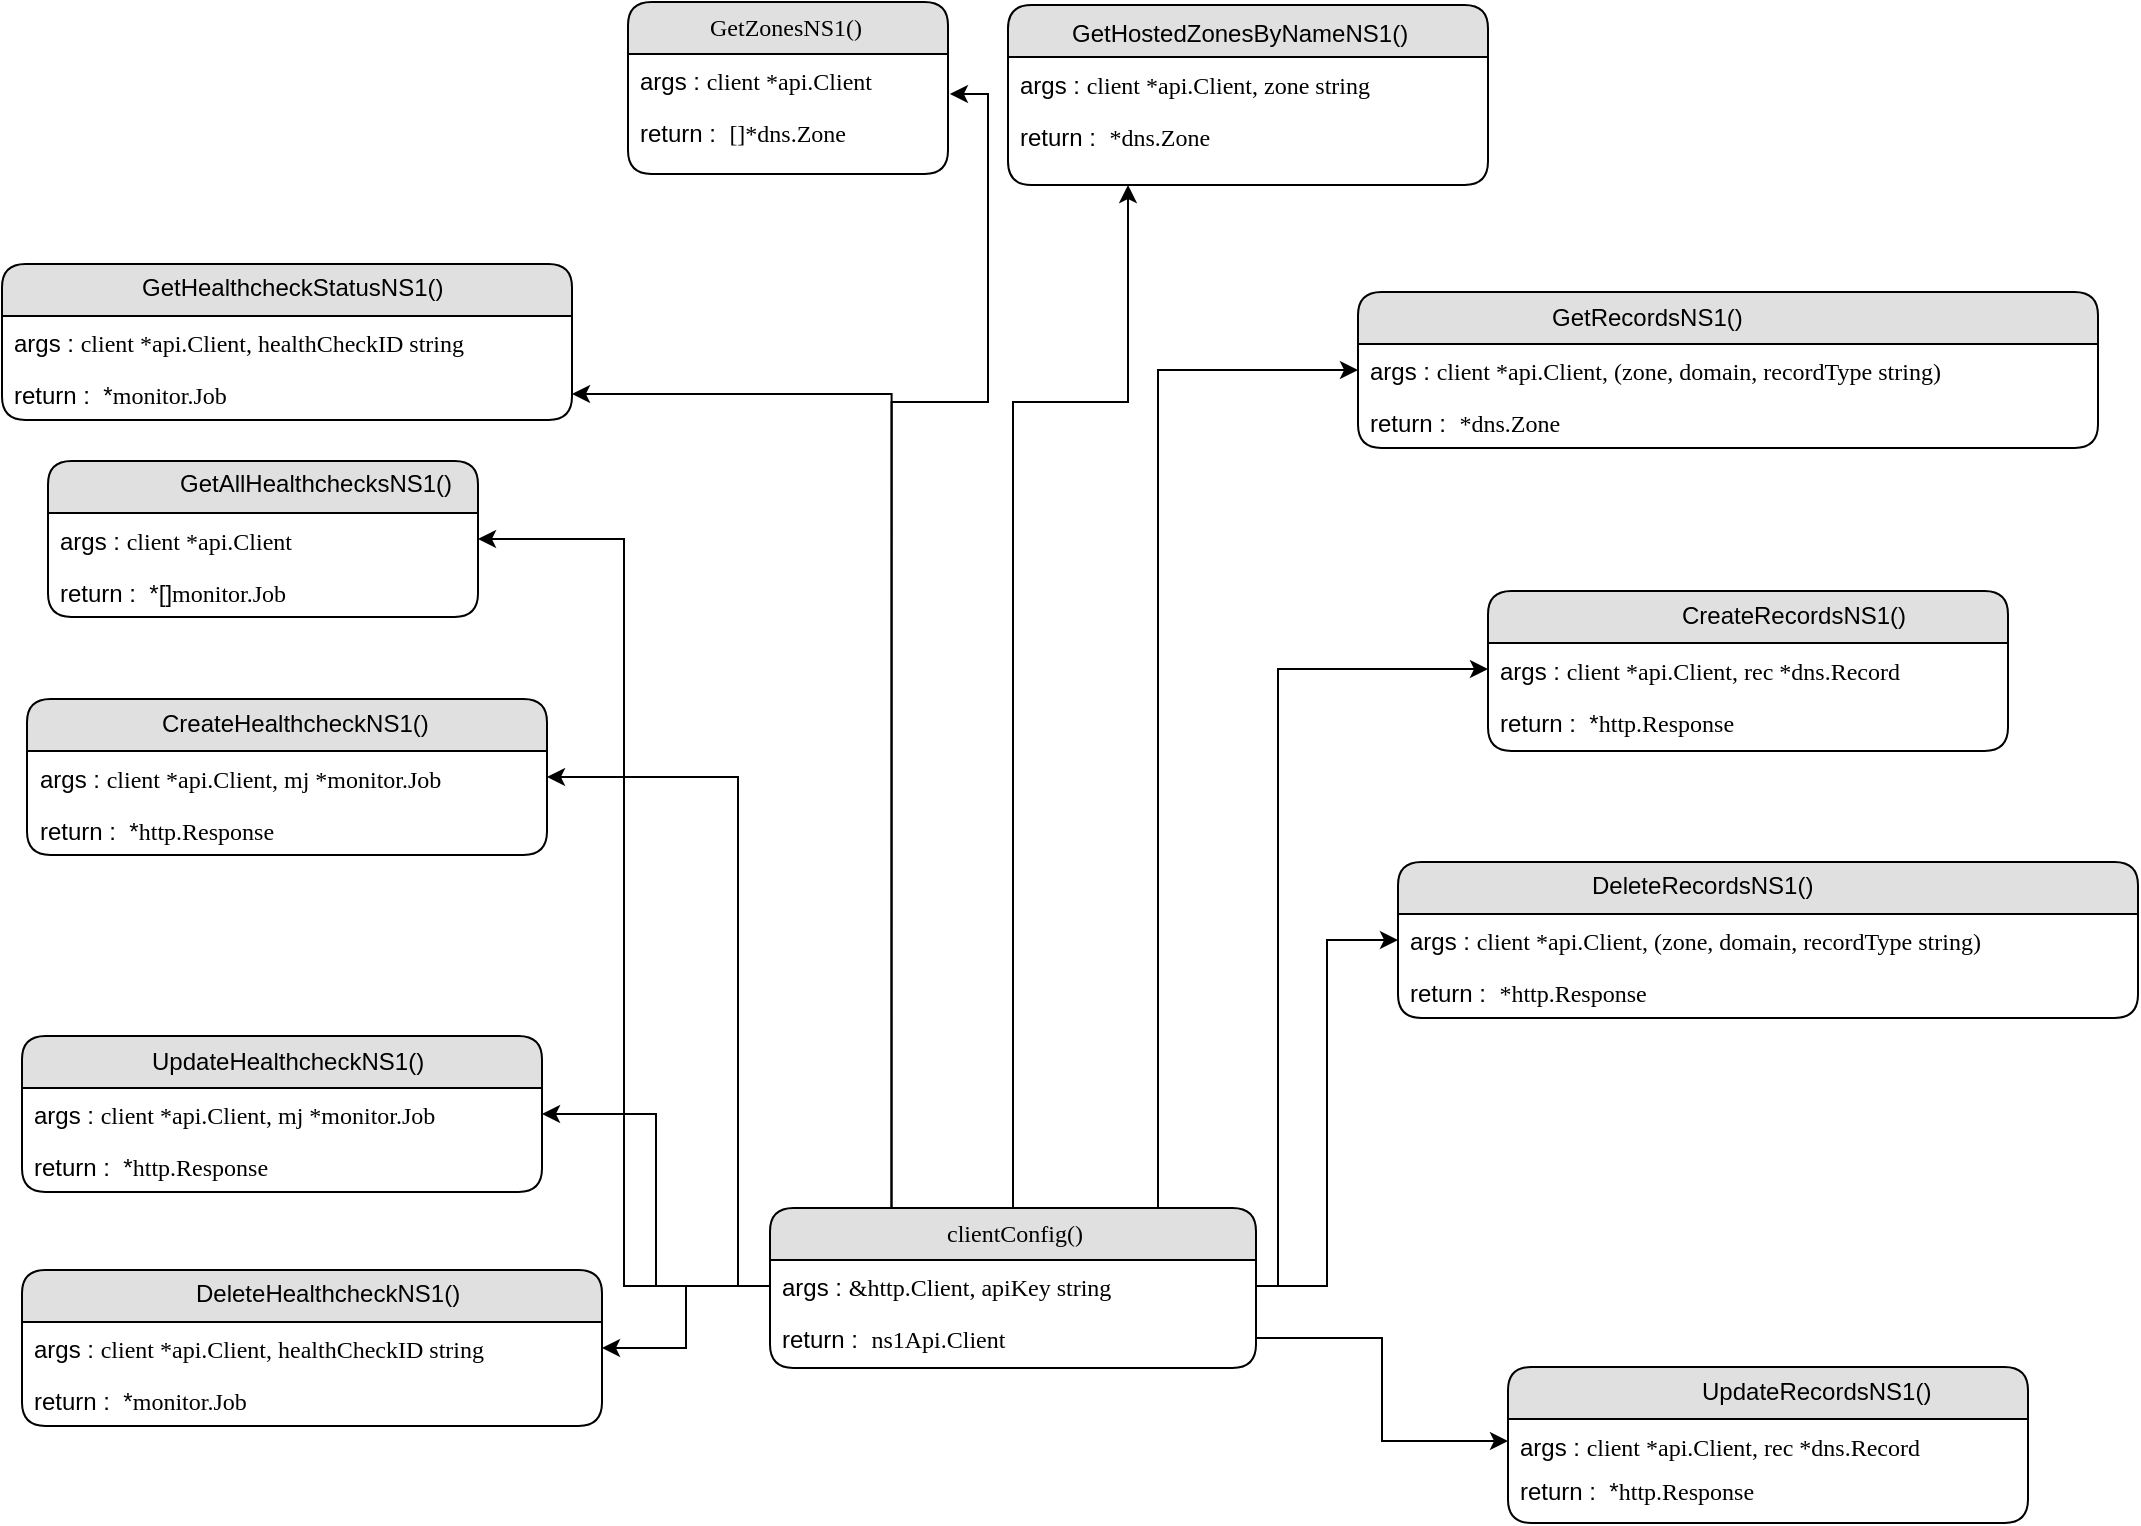 <mxfile version="11.0.7" type="github"><diagram name="Page-1" id="b520641d-4fe3-3701-9064-5fc419738815"><mxGraphModel dx="1392" dy="814" grid="1" gridSize="10" guides="1" tooltips="1" connect="1" arrows="1" fold="1" page="1" pageScale="1" pageWidth="1100" pageHeight="850" background="#ffffff" math="0" shadow="0"><root><mxCell id="0"/><mxCell id="1" parent="0"/><mxCell id="21ea969265ad0168-6" value="GetZonesNS1()&amp;nbsp;" style="swimlane;html=1;fontStyle=0;childLayout=stackLayout;horizontal=1;startSize=26;fillColor=#e0e0e0;horizontalStack=0;resizeParent=1;resizeLast=0;collapsible=1;marginBottom=0;swimlaneFillColor=#ffffff;align=center;rounded=1;shadow=0;comic=0;labelBackgroundColor=none;strokeColor=#000000;strokeWidth=1;fontFamily=Verdana;fontSize=12;fontColor=#000000;" parent="1" vertex="1"><mxGeometry x="325" y="20" width="160" height="86" as="geometry"/></mxCell><mxCell id="21ea969265ad0168-7" value="args :&amp;nbsp;&lt;span style=&quot;font-family: &amp;#34;verdana&amp;#34; ; text-align: center ; white-space: nowrap&quot;&gt;client *api.Client&lt;/span&gt;&lt;br&gt;&amp;nbsp;" style="text;html=1;strokeColor=none;fillColor=none;spacingLeft=4;spacingRight=4;whiteSpace=wrap;overflow=hidden;rotatable=0;points=[[0,0.5],[1,0.5]];portConstraint=eastwest;" parent="21ea969265ad0168-6" vertex="1"><mxGeometry y="26" width="160" height="26" as="geometry"/></mxCell><mxCell id="21ea969265ad0168-8" value="return :&amp;nbsp;&amp;nbsp;&lt;span style=&quot;font-family: &amp;#34;verdana&amp;#34; ; text-align: center ; white-space: nowrap&quot;&gt;[]*dns.Zone&lt;/span&gt;" style="text;html=1;strokeColor=none;fillColor=none;spacingLeft=4;spacingRight=4;whiteSpace=wrap;overflow=hidden;rotatable=0;points=[[0,0.5],[1,0.5]];portConstraint=eastwest;" parent="21ea969265ad0168-6" vertex="1"><mxGeometry y="52" width="160" height="26" as="geometry"/></mxCell><mxCell id="kIcNYLIqCxLIYrypTqYX-57" style="edgeStyle=orthogonalEdgeStyle;rounded=0;orthogonalLoop=1;jettySize=auto;html=1;exitX=0.25;exitY=0;exitDx=0;exitDy=0;entryX=1.006;entryY=0.769;entryDx=0;entryDy=0;entryPerimeter=0;" edge="1" parent="1" source="kIcNYLIqCxLIYrypTqYX-1" target="21ea969265ad0168-7"><mxGeometry relative="1" as="geometry"><mxPoint x="440" y="110" as="targetPoint"/><Array as="points"><mxPoint x="457" y="220"/><mxPoint x="505" y="220"/><mxPoint x="505" y="66"/></Array></mxGeometry></mxCell><mxCell id="kIcNYLIqCxLIYrypTqYX-59" style="edgeStyle=orthogonalEdgeStyle;rounded=0;orthogonalLoop=1;jettySize=auto;html=1;exitX=0.5;exitY=0;exitDx=0;exitDy=0;entryX=0.25;entryY=1;entryDx=0;entryDy=0;" edge="1" parent="1" source="kIcNYLIqCxLIYrypTqYX-1" target="kIcNYLIqCxLIYrypTqYX-4"><mxGeometry relative="1" as="geometry"><Array as="points"><mxPoint x="518" y="220"/><mxPoint x="575" y="220"/></Array></mxGeometry></mxCell><mxCell id="kIcNYLIqCxLIYrypTqYX-60" style="edgeStyle=orthogonalEdgeStyle;rounded=0;orthogonalLoop=1;jettySize=auto;html=1;exitX=0.25;exitY=0;exitDx=0;exitDy=0;entryX=1;entryY=0.5;entryDx=0;entryDy=0;" edge="1" parent="1" source="kIcNYLIqCxLIYrypTqYX-1" target="kIcNYLIqCxLIYrypTqYX-28"><mxGeometry relative="1" as="geometry"/></mxCell><mxCell id="kIcNYLIqCxLIYrypTqYX-61" style="edgeStyle=orthogonalEdgeStyle;rounded=0;orthogonalLoop=1;jettySize=auto;html=1;exitX=0.75;exitY=0;exitDx=0;exitDy=0;entryX=0;entryY=0.5;entryDx=0;entryDy=0;" edge="1" parent="1" source="kIcNYLIqCxLIYrypTqYX-1" target="kIcNYLIqCxLIYrypTqYX-10"><mxGeometry relative="1" as="geometry"><mxPoint x="670" y="270" as="targetPoint"/><Array as="points"><mxPoint x="590" y="623"/><mxPoint x="590" y="204"/></Array></mxGeometry></mxCell><mxCell id="kIcNYLIqCxLIYrypTqYX-1" value="clientConfig()" style="swimlane;html=1;fontStyle=0;childLayout=stackLayout;horizontal=1;startSize=26;fillColor=#e0e0e0;horizontalStack=0;resizeParent=1;resizeLast=0;collapsible=1;marginBottom=0;swimlaneFillColor=#ffffff;align=center;rounded=1;shadow=0;comic=0;labelBackgroundColor=none;strokeColor=#000000;strokeWidth=1;fontFamily=Verdana;fontSize=12;fontColor=#000000;" vertex="1" parent="1"><mxGeometry x="396" y="623" width="243" height="80" as="geometry"/></mxCell><mxCell id="kIcNYLIqCxLIYrypTqYX-2" value="&lt;div style=&quot;text-align: center&quot;&gt;&lt;span&gt;args : &lt;font face=&quot;verdana&quot;&gt;&lt;span style=&quot;white-space: nowrap&quot;&gt;&amp;amp;http.Client, apiKey string&lt;/span&gt;&lt;/font&gt;&lt;/span&gt;&lt;/div&gt;" style="text;html=1;strokeColor=none;fillColor=none;spacingLeft=4;spacingRight=4;whiteSpace=wrap;overflow=hidden;rotatable=0;points=[[0,0.5],[1,0.5]];portConstraint=eastwest;" vertex="1" parent="kIcNYLIqCxLIYrypTqYX-1"><mxGeometry y="26" width="243" height="26" as="geometry"/></mxCell><mxCell id="kIcNYLIqCxLIYrypTqYX-3" value="&lt;div style=&quot;text-align: center&quot;&gt;&lt;span&gt;return :&amp;nbsp; &lt;font face=&quot;verdana&quot;&gt;&lt;span style=&quot;white-space: nowrap&quot;&gt;ns1Api.Client&lt;/span&gt;&lt;/font&gt;&lt;/span&gt;&lt;/div&gt;" style="text;html=1;strokeColor=none;fillColor=none;spacingLeft=4;spacingRight=4;whiteSpace=wrap;overflow=hidden;rotatable=0;points=[[0,0.5],[1,0.5]];portConstraint=eastwest;" vertex="1" parent="kIcNYLIqCxLIYrypTqYX-1"><mxGeometry y="52" width="243" height="26" as="geometry"/></mxCell><mxCell id="kIcNYLIqCxLIYrypTqYX-4" value="" style="swimlane;html=1;fontStyle=0;childLayout=stackLayout;horizontal=1;startSize=26;fillColor=#e0e0e0;horizontalStack=0;resizeParent=1;resizeLast=0;collapsible=1;marginBottom=0;swimlaneFillColor=#ffffff;align=center;rounded=1;shadow=0;comic=0;labelBackgroundColor=none;strokeColor=#000000;strokeWidth=1;fontFamily=Verdana;fontSize=12;fontColor=#000000;" vertex="1" parent="1"><mxGeometry x="515" y="21.5" width="240" height="90" as="geometry"/></mxCell><mxCell id="kIcNYLIqCxLIYrypTqYX-5" value="args :&amp;nbsp;&lt;span style=&quot;font-family: &amp;#34;verdana&amp;#34; ; text-align: center ; white-space: nowrap&quot;&gt;client *api.Client, zone string&lt;/span&gt;&lt;br&gt;&amp;nbsp;" style="text;html=1;strokeColor=none;fillColor=none;spacingLeft=4;spacingRight=4;whiteSpace=wrap;overflow=hidden;rotatable=0;points=[[0,0.5],[1,0.5]];portConstraint=eastwest;" vertex="1" parent="kIcNYLIqCxLIYrypTqYX-4"><mxGeometry y="26" width="240" height="26" as="geometry"/></mxCell><mxCell id="kIcNYLIqCxLIYrypTqYX-6" value="return :&amp;nbsp;&amp;nbsp;&lt;span style=&quot;font-family: &amp;#34;verdana&amp;#34; ; text-align: center ; white-space: nowrap&quot;&gt;*dns.Zone&lt;/span&gt;" style="text;html=1;strokeColor=none;fillColor=none;spacingLeft=4;spacingRight=4;whiteSpace=wrap;overflow=hidden;rotatable=0;points=[[0,0.5],[1,0.5]];portConstraint=eastwest;" vertex="1" parent="kIcNYLIqCxLIYrypTqYX-4"><mxGeometry y="52" width="240" height="26" as="geometry"/></mxCell><mxCell id="kIcNYLIqCxLIYrypTqYX-7" value="GetHostedZonesByNameNS1()" style="text;html=1;" vertex="1" parent="1"><mxGeometry x="545" y="21.5" width="190" height="30" as="geometry"/></mxCell><mxCell id="kIcNYLIqCxLIYrypTqYX-9" value="" style="swimlane;html=1;fontStyle=0;childLayout=stackLayout;horizontal=1;startSize=26;fillColor=#e0e0e0;horizontalStack=0;resizeParent=1;resizeLast=0;collapsible=1;marginBottom=0;swimlaneFillColor=#ffffff;align=center;rounded=1;shadow=0;comic=0;labelBackgroundColor=none;strokeColor=#000000;strokeWidth=1;fontFamily=Verdana;fontSize=12;fontColor=#000000;" vertex="1" parent="1"><mxGeometry x="690" y="165" width="370" height="78" as="geometry"/></mxCell><mxCell id="kIcNYLIqCxLIYrypTqYX-10" value="args :&amp;nbsp;&lt;span style=&quot;font-family: &amp;#34;verdana&amp;#34; ; text-align: center ; white-space: nowrap&quot;&gt;client *api.Client, (zone, domain, recordType string)&lt;/span&gt;&lt;br&gt;&amp;nbsp;" style="text;html=1;strokeColor=none;fillColor=none;spacingLeft=4;spacingRight=4;whiteSpace=wrap;overflow=hidden;rotatable=0;points=[[0,0.5],[1,0.5]];portConstraint=eastwest;" vertex="1" parent="kIcNYLIqCxLIYrypTqYX-9"><mxGeometry y="26" width="370" height="26" as="geometry"/></mxCell><mxCell id="kIcNYLIqCxLIYrypTqYX-11" value="return :&amp;nbsp;&amp;nbsp;&lt;span style=&quot;font-family: &amp;#34;verdana&amp;#34; ; text-align: center ; white-space: nowrap&quot;&gt;*dns.Zone&lt;/span&gt;" style="text;html=1;strokeColor=none;fillColor=none;spacingLeft=4;spacingRight=4;whiteSpace=wrap;overflow=hidden;rotatable=0;points=[[0,0.5],[1,0.5]];portConstraint=eastwest;" vertex="1" parent="kIcNYLIqCxLIYrypTqYX-9"><mxGeometry y="52" width="370" height="26" as="geometry"/></mxCell><mxCell id="kIcNYLIqCxLIYrypTqYX-13" value="GetRecordsNS1()" style="text;html=1;" vertex="1" parent="1"><mxGeometry x="785" y="163.5" width="110" height="30" as="geometry"/></mxCell><mxCell id="kIcNYLIqCxLIYrypTqYX-14" value="" style="swimlane;html=1;fontStyle=0;childLayout=stackLayout;horizontal=1;startSize=26;fillColor=#e0e0e0;horizontalStack=0;resizeParent=1;resizeLast=0;collapsible=1;marginBottom=0;swimlaneFillColor=#ffffff;align=center;rounded=1;shadow=0;comic=0;labelBackgroundColor=none;strokeColor=#000000;strokeWidth=1;fontFamily=Verdana;fontSize=12;fontColor=#000000;" vertex="1" parent="1"><mxGeometry x="755" y="314.5" width="260" height="80" as="geometry"/></mxCell><mxCell id="kIcNYLIqCxLIYrypTqYX-15" value="args :&amp;nbsp;&lt;span style=&quot;font-family: &amp;#34;verdana&amp;#34; ; text-align: center ; white-space: nowrap&quot;&gt;client *api.Client, rec *dns.Record&lt;/span&gt;&lt;br&gt;&amp;nbsp;" style="text;html=1;strokeColor=none;fillColor=none;spacingLeft=4;spacingRight=4;whiteSpace=wrap;overflow=hidden;rotatable=0;points=[[0,0.5],[1,0.5]];portConstraint=eastwest;" vertex="1" parent="kIcNYLIqCxLIYrypTqYX-14"><mxGeometry y="26" width="260" height="26" as="geometry"/></mxCell><mxCell id="kIcNYLIqCxLIYrypTqYX-16" value="&lt;div style=&quot;text-align: center&quot;&gt;&lt;span&gt;return :&amp;nbsp; *&lt;font face=&quot;verdana&quot;&gt;&lt;span style=&quot;white-space: nowrap&quot;&gt;http.Response&lt;/span&gt;&lt;/font&gt;&lt;/span&gt;&lt;/div&gt;" style="text;html=1;strokeColor=none;fillColor=none;spacingLeft=4;spacingRight=4;whiteSpace=wrap;overflow=hidden;rotatable=0;points=[[0,0.5],[1,0.5]];portConstraint=eastwest;" vertex="1" parent="kIcNYLIqCxLIYrypTqYX-14"><mxGeometry y="52" width="260" height="28" as="geometry"/></mxCell><mxCell id="kIcNYLIqCxLIYrypTqYX-17" value="CreateRecordsNS1()" style="text;html=1;" vertex="1" parent="1"><mxGeometry x="850" y="313" width="110" height="30" as="geometry"/></mxCell><mxCell id="kIcNYLIqCxLIYrypTqYX-18" value="" style="swimlane;html=1;fontStyle=0;childLayout=stackLayout;horizontal=1;startSize=26;fillColor=#e0e0e0;horizontalStack=0;resizeParent=1;resizeLast=0;collapsible=1;marginBottom=0;swimlaneFillColor=#ffffff;align=center;rounded=1;shadow=0;comic=0;labelBackgroundColor=none;strokeColor=#000000;strokeWidth=1;fontFamily=Verdana;fontSize=12;fontColor=#000000;" vertex="1" parent="1"><mxGeometry x="710" y="450" width="370" height="78" as="geometry"/></mxCell><mxCell id="kIcNYLIqCxLIYrypTqYX-19" value="args :&amp;nbsp;&lt;span style=&quot;font-family: &amp;#34;verdana&amp;#34; ; text-align: center ; white-space: nowrap&quot;&gt;client *api.Client, (zone, domain, recordType string)&lt;/span&gt;&lt;br&gt;&amp;nbsp;" style="text;html=1;strokeColor=none;fillColor=none;spacingLeft=4;spacingRight=4;whiteSpace=wrap;overflow=hidden;rotatable=0;points=[[0,0.5],[1,0.5]];portConstraint=eastwest;" vertex="1" parent="kIcNYLIqCxLIYrypTqYX-18"><mxGeometry y="26" width="370" height="26" as="geometry"/></mxCell><mxCell id="kIcNYLIqCxLIYrypTqYX-20" value="return :&amp;nbsp;&amp;nbsp;&lt;span style=&quot;font-family: &amp;#34;verdana&amp;#34; ; text-align: center ; white-space: nowrap&quot;&gt;*http.Response&lt;/span&gt;" style="text;html=1;strokeColor=none;fillColor=none;spacingLeft=4;spacingRight=4;whiteSpace=wrap;overflow=hidden;rotatable=0;points=[[0,0.5],[1,0.5]];portConstraint=eastwest;" vertex="1" parent="kIcNYLIqCxLIYrypTqYX-18"><mxGeometry y="52" width="370" height="26" as="geometry"/></mxCell><mxCell id="kIcNYLIqCxLIYrypTqYX-21" value="DeleteRecordsNS1()" style="text;html=1;" vertex="1" parent="1"><mxGeometry x="805" y="448" width="110" height="30" as="geometry"/></mxCell><mxCell id="kIcNYLIqCxLIYrypTqYX-22" value="" style="swimlane;html=1;fontStyle=0;childLayout=stackLayout;horizontal=1;startSize=26;fillColor=#e0e0e0;horizontalStack=0;resizeParent=1;resizeLast=0;collapsible=1;marginBottom=0;swimlaneFillColor=#ffffff;align=center;rounded=1;shadow=0;comic=0;labelBackgroundColor=none;strokeColor=#000000;strokeWidth=1;fontFamily=Verdana;fontSize=12;fontColor=#000000;" vertex="1" parent="1"><mxGeometry x="765" y="702.5" width="260" height="78" as="geometry"/></mxCell><mxCell id="kIcNYLIqCxLIYrypTqYX-23" value="args :&amp;nbsp;&lt;span style=&quot;font-family: &amp;#34;verdana&amp;#34; ; text-align: center ; white-space: nowrap&quot;&gt;client *api.Client, rec *dns.Record&lt;/span&gt;&lt;br&gt;&amp;nbsp;" style="text;html=1;strokeColor=none;fillColor=none;spacingLeft=4;spacingRight=4;whiteSpace=wrap;overflow=hidden;rotatable=0;points=[[0,0.5],[1,0.5]];portConstraint=eastwest;" vertex="1" parent="kIcNYLIqCxLIYrypTqYX-22"><mxGeometry y="26" width="260" height="22" as="geometry"/></mxCell><mxCell id="kIcNYLIqCxLIYrypTqYX-24" value="&lt;div style=&quot;text-align: center&quot;&gt;&lt;span&gt;return :&amp;nbsp; *&lt;font face=&quot;verdana&quot;&gt;&lt;span style=&quot;white-space: nowrap&quot;&gt;http.Response&lt;/span&gt;&lt;/font&gt;&lt;/span&gt;&lt;/div&gt;" style="text;html=1;strokeColor=none;fillColor=none;spacingLeft=4;spacingRight=4;whiteSpace=wrap;overflow=hidden;rotatable=0;points=[[0,0.5],[1,0.5]];portConstraint=eastwest;" vertex="1" parent="kIcNYLIqCxLIYrypTqYX-22"><mxGeometry y="48" width="260" height="26" as="geometry"/></mxCell><mxCell id="kIcNYLIqCxLIYrypTqYX-25" value="UpdateRecordsNS1()" style="text;html=1;" vertex="1" parent="1"><mxGeometry x="860" y="701" width="110" height="30" as="geometry"/></mxCell><mxCell id="kIcNYLIqCxLIYrypTqYX-26" value="" style="swimlane;html=1;fontStyle=0;childLayout=stackLayout;horizontal=1;startSize=26;fillColor=#e0e0e0;horizontalStack=0;resizeParent=1;resizeLast=0;collapsible=1;marginBottom=0;swimlaneFillColor=#ffffff;align=center;rounded=1;shadow=0;comic=0;labelBackgroundColor=none;strokeColor=#000000;strokeWidth=1;fontFamily=Verdana;fontSize=12;fontColor=#000000;" vertex="1" parent="1"><mxGeometry x="12" y="151" width="285" height="78" as="geometry"/></mxCell><mxCell id="kIcNYLIqCxLIYrypTqYX-27" value="args :&amp;nbsp;&lt;span style=&quot;font-family: &amp;#34;verdana&amp;#34; ; text-align: center ; white-space: nowrap&quot;&gt;client *api.Client, healthCheckID string&lt;/span&gt;" style="text;html=1;strokeColor=none;fillColor=none;spacingLeft=4;spacingRight=4;whiteSpace=wrap;overflow=hidden;rotatable=0;points=[[0,0.5],[1,0.5]];portConstraint=eastwest;" vertex="1" parent="kIcNYLIqCxLIYrypTqYX-26"><mxGeometry y="26" width="285" height="26" as="geometry"/></mxCell><mxCell id="kIcNYLIqCxLIYrypTqYX-28" value="&lt;div style=&quot;text-align: center&quot;&gt;return :&amp;nbsp; *&lt;font face=&quot;verdana&quot;&gt;&lt;span style=&quot;white-space: nowrap&quot;&gt;monitor.Job&lt;/span&gt;&lt;/font&gt;&lt;/div&gt;" style="text;html=1;strokeColor=none;fillColor=none;spacingLeft=4;spacingRight=4;whiteSpace=wrap;overflow=hidden;rotatable=0;points=[[0,0.5],[1,0.5]];portConstraint=eastwest;" vertex="1" parent="kIcNYLIqCxLIYrypTqYX-26"><mxGeometry y="52" width="285" height="26" as="geometry"/></mxCell><mxCell id="kIcNYLIqCxLIYrypTqYX-29" value="GetHealthcheckStatusNS1()" style="text;html=1;" vertex="1" parent="1"><mxGeometry x="80" y="148.5" width="110" height="30" as="geometry"/></mxCell><mxCell id="kIcNYLIqCxLIYrypTqYX-30" value="" style="swimlane;html=1;fontStyle=0;childLayout=stackLayout;horizontal=1;startSize=26;fillColor=#e0e0e0;horizontalStack=0;resizeParent=1;resizeLast=0;collapsible=1;marginBottom=0;swimlaneFillColor=#ffffff;align=center;rounded=1;shadow=0;comic=0;labelBackgroundColor=none;strokeColor=#000000;strokeWidth=1;fontFamily=Verdana;fontSize=12;fontColor=#000000;" vertex="1" parent="1"><mxGeometry x="35" y="249.5" width="215" height="78" as="geometry"/></mxCell><mxCell id="kIcNYLIqCxLIYrypTqYX-31" value="args :&amp;nbsp;&lt;span style=&quot;font-family: &amp;#34;verdana&amp;#34; ; text-align: center ; white-space: nowrap&quot;&gt;client *api.Client&lt;/span&gt;" style="text;html=1;strokeColor=none;fillColor=none;spacingLeft=4;spacingRight=4;whiteSpace=wrap;overflow=hidden;rotatable=0;points=[[0,0.5],[1,0.5]];portConstraint=eastwest;" vertex="1" parent="kIcNYLIqCxLIYrypTqYX-30"><mxGeometry y="26" width="215" height="26" as="geometry"/></mxCell><mxCell id="kIcNYLIqCxLIYrypTqYX-32" value="&lt;div style=&quot;text-align: center&quot;&gt;return :&amp;nbsp; *[]&lt;font face=&quot;verdana&quot;&gt;&lt;span style=&quot;white-space: nowrap&quot;&gt;monitor.Job&lt;/span&gt;&lt;/font&gt;&lt;/div&gt;" style="text;html=1;strokeColor=none;fillColor=none;spacingLeft=4;spacingRight=4;whiteSpace=wrap;overflow=hidden;rotatable=0;points=[[0,0.5],[1,0.5]];portConstraint=eastwest;" vertex="1" parent="kIcNYLIqCxLIYrypTqYX-30"><mxGeometry y="52" width="215" height="26" as="geometry"/></mxCell><mxCell id="kIcNYLIqCxLIYrypTqYX-33" value="GetAllHealthchecksNS1()" style="text;html=1;" vertex="1" parent="1"><mxGeometry x="99" y="247" width="110" height="30" as="geometry"/></mxCell><mxCell id="kIcNYLIqCxLIYrypTqYX-34" value="" style="swimlane;html=1;fontStyle=0;childLayout=stackLayout;horizontal=1;startSize=26;fillColor=#e0e0e0;horizontalStack=0;resizeParent=1;resizeLast=0;collapsible=1;marginBottom=0;swimlaneFillColor=#ffffff;align=center;rounded=1;shadow=0;comic=0;labelBackgroundColor=none;strokeColor=#000000;strokeWidth=1;fontFamily=Verdana;fontSize=12;fontColor=#000000;" vertex="1" parent="1"><mxGeometry x="24.5" y="368.5" width="260" height="78" as="geometry"/></mxCell><mxCell id="kIcNYLIqCxLIYrypTqYX-35" value="args :&amp;nbsp;&lt;span style=&quot;font-family: &amp;#34;verdana&amp;#34; ; text-align: center ; white-space: nowrap&quot;&gt;client *api.Client, mj *monitor.Job&lt;/span&gt;&lt;br&gt;&amp;nbsp;" style="text;html=1;strokeColor=none;fillColor=none;spacingLeft=4;spacingRight=4;whiteSpace=wrap;overflow=hidden;rotatable=0;points=[[0,0.5],[1,0.5]];portConstraint=eastwest;" vertex="1" parent="kIcNYLIqCxLIYrypTqYX-34"><mxGeometry y="26" width="260" height="26" as="geometry"/></mxCell><mxCell id="kIcNYLIqCxLIYrypTqYX-36" value="&lt;div style=&quot;text-align: center&quot;&gt;&lt;span&gt;return :&amp;nbsp; *&lt;font face=&quot;verdana&quot;&gt;&lt;span style=&quot;white-space: nowrap&quot;&gt;http.Response&lt;/span&gt;&lt;/font&gt;&lt;/span&gt;&lt;/div&gt;" style="text;html=1;strokeColor=none;fillColor=none;spacingLeft=4;spacingRight=4;whiteSpace=wrap;overflow=hidden;rotatable=0;points=[[0,0.5],[1,0.5]];portConstraint=eastwest;" vertex="1" parent="kIcNYLIqCxLIYrypTqYX-34"><mxGeometry y="52" width="260" height="26" as="geometry"/></mxCell><mxCell id="kIcNYLIqCxLIYrypTqYX-37" value="CreateHealthcheckNS1()" style="text;html=1;" vertex="1" parent="1"><mxGeometry x="89.5" y="367" width="110" height="30" as="geometry"/></mxCell><mxCell id="kIcNYLIqCxLIYrypTqYX-38" value="" style="swimlane;html=1;fontStyle=0;childLayout=stackLayout;horizontal=1;startSize=26;fillColor=#e0e0e0;horizontalStack=0;resizeParent=1;resizeLast=0;collapsible=1;marginBottom=0;swimlaneFillColor=#ffffff;align=center;rounded=1;shadow=0;comic=0;labelBackgroundColor=none;strokeColor=#000000;strokeWidth=1;fontFamily=Verdana;fontSize=12;fontColor=#000000;" vertex="1" parent="1"><mxGeometry x="22" y="537" width="260" height="78" as="geometry"/></mxCell><mxCell id="kIcNYLIqCxLIYrypTqYX-39" value="args :&amp;nbsp;&lt;span style=&quot;font-family: &amp;#34;verdana&amp;#34; ; text-align: center ; white-space: nowrap&quot;&gt;client *api.Client, mj *monitor.Job&lt;/span&gt;&lt;br&gt;&amp;nbsp;" style="text;html=1;strokeColor=none;fillColor=none;spacingLeft=4;spacingRight=4;whiteSpace=wrap;overflow=hidden;rotatable=0;points=[[0,0.5],[1,0.5]];portConstraint=eastwest;" vertex="1" parent="kIcNYLIqCxLIYrypTqYX-38"><mxGeometry y="26" width="260" height="26" as="geometry"/></mxCell><mxCell id="kIcNYLIqCxLIYrypTqYX-40" value="&lt;div style=&quot;text-align: center&quot;&gt;&lt;span&gt;return :&amp;nbsp; *&lt;font face=&quot;verdana&quot;&gt;&lt;span style=&quot;white-space: nowrap&quot;&gt;http.Response&lt;/span&gt;&lt;/font&gt;&lt;/span&gt;&lt;/div&gt;" style="text;html=1;strokeColor=none;fillColor=none;spacingLeft=4;spacingRight=4;whiteSpace=wrap;overflow=hidden;rotatable=0;points=[[0,0.5],[1,0.5]];portConstraint=eastwest;" vertex="1" parent="kIcNYLIqCxLIYrypTqYX-38"><mxGeometry y="52" width="260" height="26" as="geometry"/></mxCell><mxCell id="kIcNYLIqCxLIYrypTqYX-41" value="UpdateHealthcheckNS1()" style="text;html=1;" vertex="1" parent="1"><mxGeometry x="84.5" y="535.5" width="110" height="30" as="geometry"/></mxCell><mxCell id="kIcNYLIqCxLIYrypTqYX-42" value="" style="swimlane;html=1;fontStyle=0;childLayout=stackLayout;horizontal=1;startSize=26;fillColor=#e0e0e0;horizontalStack=0;resizeParent=1;resizeLast=0;collapsible=1;marginBottom=0;swimlaneFillColor=#ffffff;align=center;rounded=1;shadow=0;comic=0;labelBackgroundColor=none;strokeColor=#000000;strokeWidth=1;fontFamily=Verdana;fontSize=12;fontColor=#000000;" vertex="1" parent="1"><mxGeometry x="22" y="654" width="290" height="78" as="geometry"/></mxCell><mxCell id="kIcNYLIqCxLIYrypTqYX-43" value="args :&amp;nbsp;&lt;span style=&quot;font-family: &amp;#34;verdana&amp;#34; ; text-align: center ; white-space: nowrap&quot;&gt;client *api.Client, healthCheckID string&lt;/span&gt;" style="text;html=1;strokeColor=none;fillColor=none;spacingLeft=4;spacingRight=4;whiteSpace=wrap;overflow=hidden;rotatable=0;points=[[0,0.5],[1,0.5]];portConstraint=eastwest;" vertex="1" parent="kIcNYLIqCxLIYrypTqYX-42"><mxGeometry y="26" width="290" height="26" as="geometry"/></mxCell><mxCell id="kIcNYLIqCxLIYrypTqYX-44" value="&lt;div style=&quot;text-align: center&quot;&gt;return :&amp;nbsp; *&lt;font face=&quot;verdana&quot;&gt;&lt;span style=&quot;white-space: nowrap&quot;&gt;monitor.Job&lt;/span&gt;&lt;/font&gt;&lt;/div&gt;" style="text;html=1;strokeColor=none;fillColor=none;spacingLeft=4;spacingRight=4;whiteSpace=wrap;overflow=hidden;rotatable=0;points=[[0,0.5],[1,0.5]];portConstraint=eastwest;" vertex="1" parent="kIcNYLIqCxLIYrypTqYX-42"><mxGeometry y="52" width="290" height="26" as="geometry"/></mxCell><mxCell id="kIcNYLIqCxLIYrypTqYX-45" value="DeleteHealthcheckNS1()" style="text;html=1;" vertex="1" parent="1"><mxGeometry x="107" y="652" width="110" height="30" as="geometry"/></mxCell><mxCell id="kIcNYLIqCxLIYrypTqYX-62" style="edgeStyle=orthogonalEdgeStyle;rounded=0;orthogonalLoop=1;jettySize=auto;html=1;exitX=1;exitY=0.5;exitDx=0;exitDy=0;entryX=0;entryY=0.5;entryDx=0;entryDy=0;" edge="1" parent="1" source="kIcNYLIqCxLIYrypTqYX-2" target="kIcNYLIqCxLIYrypTqYX-15"><mxGeometry relative="1" as="geometry"><Array as="points"><mxPoint x="650" y="662"/><mxPoint x="650" y="354"/></Array></mxGeometry></mxCell><mxCell id="kIcNYLIqCxLIYrypTqYX-63" style="edgeStyle=orthogonalEdgeStyle;rounded=0;orthogonalLoop=1;jettySize=auto;html=1;exitX=1;exitY=0.5;exitDx=0;exitDy=0;entryX=0;entryY=0.5;entryDx=0;entryDy=0;" edge="1" parent="1" source="kIcNYLIqCxLIYrypTqYX-2" target="kIcNYLIqCxLIYrypTqYX-19"><mxGeometry relative="1" as="geometry"/></mxCell><mxCell id="kIcNYLIqCxLIYrypTqYX-65" style="edgeStyle=orthogonalEdgeStyle;rounded=0;orthogonalLoop=1;jettySize=auto;html=1;exitX=1;exitY=0.5;exitDx=0;exitDy=0;entryX=0;entryY=0.5;entryDx=0;entryDy=0;" edge="1" parent="1" source="kIcNYLIqCxLIYrypTqYX-3" target="kIcNYLIqCxLIYrypTqYX-23"><mxGeometry relative="1" as="geometry"/></mxCell><mxCell id="kIcNYLIqCxLIYrypTqYX-66" style="edgeStyle=orthogonalEdgeStyle;rounded=0;orthogonalLoop=1;jettySize=auto;html=1;exitX=0;exitY=0.5;exitDx=0;exitDy=0;entryX=1;entryY=0.5;entryDx=0;entryDy=0;" edge="1" parent="1" source="kIcNYLIqCxLIYrypTqYX-2" target="kIcNYLIqCxLIYrypTqYX-31"><mxGeometry relative="1" as="geometry"/></mxCell><mxCell id="kIcNYLIqCxLIYrypTqYX-67" style="edgeStyle=orthogonalEdgeStyle;rounded=0;orthogonalLoop=1;jettySize=auto;html=1;exitX=0;exitY=0.5;exitDx=0;exitDy=0;entryX=1;entryY=0.5;entryDx=0;entryDy=0;" edge="1" parent="1" source="kIcNYLIqCxLIYrypTqYX-2" target="kIcNYLIqCxLIYrypTqYX-35"><mxGeometry relative="1" as="geometry"><Array as="points"><mxPoint x="380" y="662"/><mxPoint x="380" y="408"/></Array></mxGeometry></mxCell><mxCell id="kIcNYLIqCxLIYrypTqYX-68" style="edgeStyle=orthogonalEdgeStyle;rounded=0;orthogonalLoop=1;jettySize=auto;html=1;exitX=0;exitY=0.5;exitDx=0;exitDy=0;entryX=1;entryY=0.5;entryDx=0;entryDy=0;" edge="1" parent="1" source="kIcNYLIqCxLIYrypTqYX-2" target="kIcNYLIqCxLIYrypTqYX-39"><mxGeometry relative="1" as="geometry"/></mxCell><mxCell id="kIcNYLIqCxLIYrypTqYX-69" style="edgeStyle=orthogonalEdgeStyle;rounded=0;orthogonalLoop=1;jettySize=auto;html=1;exitX=0;exitY=0.5;exitDx=0;exitDy=0;entryX=1;entryY=0.5;entryDx=0;entryDy=0;" edge="1" parent="1" source="kIcNYLIqCxLIYrypTqYX-2" target="kIcNYLIqCxLIYrypTqYX-43"><mxGeometry relative="1" as="geometry"/></mxCell></root></mxGraphModel></diagram></mxfile>